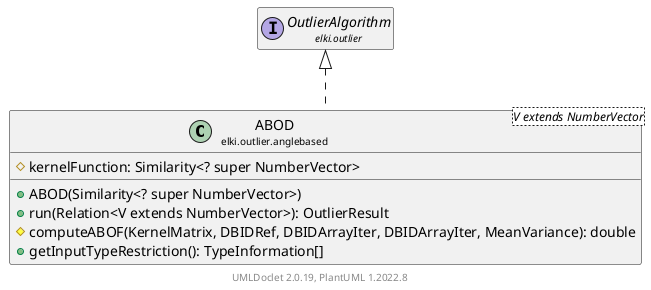 @startuml
    remove .*\.(Instance|Par|Parameterizer|Factory)$
    set namespaceSeparator none
    hide empty fields
    hide empty methods

    class "<size:14>ABOD\n<size:10>elki.outlier.anglebased" as elki.outlier.anglebased.ABOD<V extends NumberVector> [[ABOD.html]] {
        #kernelFunction: Similarity<? super NumberVector>
        +ABOD(Similarity<? super NumberVector>)
        +run(Relation<V extends NumberVector>): OutlierResult
        #computeABOF(KernelMatrix, DBIDRef, DBIDArrayIter, DBIDArrayIter, MeanVariance): double
        +getInputTypeRestriction(): TypeInformation[]
    }

    interface "<size:14>OutlierAlgorithm\n<size:10>elki.outlier" as elki.outlier.OutlierAlgorithm [[../OutlierAlgorithm.html]]
    class "<size:14>ABOD.Par\n<size:10>elki.outlier.anglebased" as elki.outlier.anglebased.ABOD.Par<V extends NumberVector> [[ABOD.Par.html]]

    elki.outlier.OutlierAlgorithm <|.. elki.outlier.anglebased.ABOD
    elki.outlier.anglebased.ABOD +-- elki.outlier.anglebased.ABOD.Par

    center footer UMLDoclet 2.0.19, PlantUML 1.2022.8
@enduml
